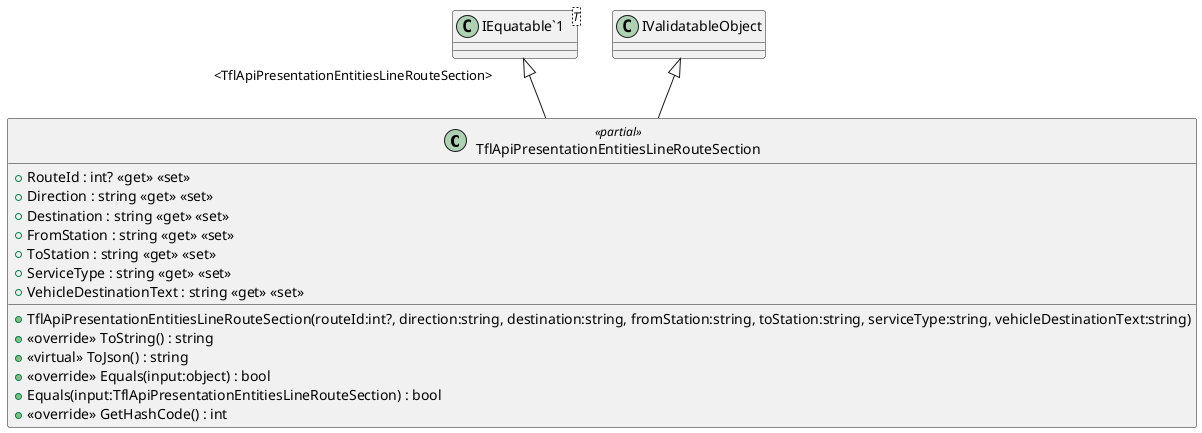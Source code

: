 @startuml
class TflApiPresentationEntitiesLineRouteSection <<partial>> {
    + TflApiPresentationEntitiesLineRouteSection(routeId:int?, direction:string, destination:string, fromStation:string, toStation:string, serviceType:string, vehicleDestinationText:string)
    + RouteId : int? <<get>> <<set>>
    + Direction : string <<get>> <<set>>
    + Destination : string <<get>> <<set>>
    + FromStation : string <<get>> <<set>>
    + ToStation : string <<get>> <<set>>
    + ServiceType : string <<get>> <<set>>
    + VehicleDestinationText : string <<get>> <<set>>
    + <<override>> ToString() : string
    + <<virtual>> ToJson() : string
    + <<override>> Equals(input:object) : bool
    + Equals(input:TflApiPresentationEntitiesLineRouteSection) : bool
    + <<override>> GetHashCode() : int
}
class "IEquatable`1"<T> {
}
"IEquatable`1" "<TflApiPresentationEntitiesLineRouteSection>" <|-- TflApiPresentationEntitiesLineRouteSection
IValidatableObject <|-- TflApiPresentationEntitiesLineRouteSection
@enduml
